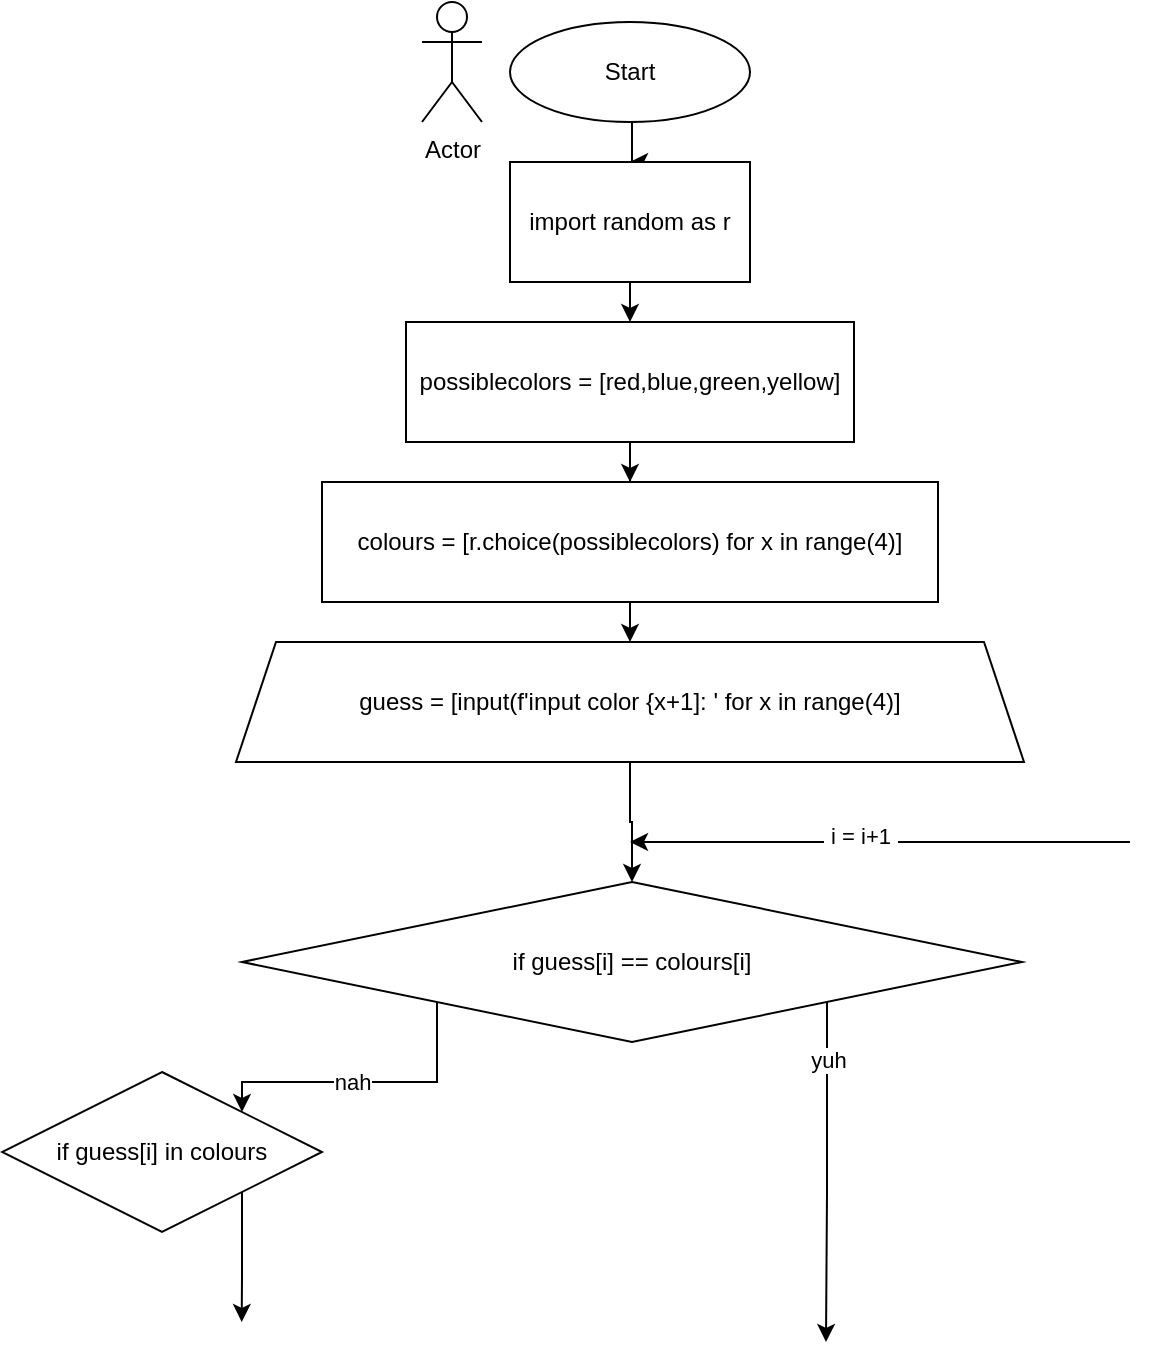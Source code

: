 <mxfile version="24.2.5" type="device">
  <diagram id="C5RBs43oDa-KdzZeNtuy" name="Page-1">
    <mxGraphModel dx="819" dy="426" grid="1" gridSize="10" guides="1" tooltips="1" connect="1" arrows="1" fold="1" page="1" pageScale="1" pageWidth="827" pageHeight="1169" math="0" shadow="0">
      <root>
        <mxCell id="WIyWlLk6GJQsqaUBKTNV-0" />
        <mxCell id="WIyWlLk6GJQsqaUBKTNV-1" parent="WIyWlLk6GJQsqaUBKTNV-0" />
        <mxCell id="YowzJjaFA8yFRqKVJ1UK-1" style="edgeStyle=orthogonalEdgeStyle;rounded=0;orthogonalLoop=1;jettySize=auto;html=1;exitX=0.5;exitY=1;exitDx=0;exitDy=0;entryX=0.5;entryY=0;entryDx=0;entryDy=0;" parent="WIyWlLk6GJQsqaUBKTNV-1" source="YowzJjaFA8yFRqKVJ1UK-0" target="YowzJjaFA8yFRqKVJ1UK-6" edge="1">
          <mxGeometry relative="1" as="geometry">
            <mxPoint x="414" y="110" as="targetPoint" />
            <Array as="points">
              <mxPoint x="414" y="70" />
              <mxPoint x="415" y="70" />
            </Array>
          </mxGeometry>
        </mxCell>
        <mxCell id="YowzJjaFA8yFRqKVJ1UK-0" value="Start" style="ellipse;whiteSpace=wrap;html=1;" parent="WIyWlLk6GJQsqaUBKTNV-1" vertex="1">
          <mxGeometry x="354" y="20" width="120" height="50" as="geometry" />
        </mxCell>
        <mxCell id="YowzJjaFA8yFRqKVJ1UK-4" style="edgeStyle=orthogonalEdgeStyle;rounded=0;orthogonalLoop=1;jettySize=auto;html=1;exitX=0.5;exitY=1;exitDx=0;exitDy=0;" parent="WIyWlLk6GJQsqaUBKTNV-1" source="YowzJjaFA8yFRqKVJ1UK-3" target="YowzJjaFA8yFRqKVJ1UK-5" edge="1">
          <mxGeometry relative="1" as="geometry">
            <mxPoint x="406" y="290" as="targetPoint" />
          </mxGeometry>
        </mxCell>
        <mxCell id="YowzJjaFA8yFRqKVJ1UK-3" value="possiblecolors = [red,blue,green,yellow]" style="rounded=0;whiteSpace=wrap;html=1;" parent="WIyWlLk6GJQsqaUBKTNV-1" vertex="1">
          <mxGeometry x="302" y="170" width="224" height="60" as="geometry" />
        </mxCell>
        <mxCell id="YowzJjaFA8yFRqKVJ1UK-14" style="edgeStyle=orthogonalEdgeStyle;rounded=0;orthogonalLoop=1;jettySize=auto;html=1;exitX=0.5;exitY=1;exitDx=0;exitDy=0;entryX=0.5;entryY=0;entryDx=0;entryDy=0;" parent="WIyWlLk6GJQsqaUBKTNV-1" source="YowzJjaFA8yFRqKVJ1UK-5" target="YowzJjaFA8yFRqKVJ1UK-27" edge="1">
          <mxGeometry relative="1" as="geometry">
            <mxPoint x="413.5" y="330" as="targetPoint" />
          </mxGeometry>
        </mxCell>
        <mxCell id="YowzJjaFA8yFRqKVJ1UK-5" value="colours = [r.choice(possiblecolors) for x in range(4)]" style="rounded=0;whiteSpace=wrap;html=1;" parent="WIyWlLk6GJQsqaUBKTNV-1" vertex="1">
          <mxGeometry x="260" y="250" width="308" height="60" as="geometry" />
        </mxCell>
        <mxCell id="YowzJjaFA8yFRqKVJ1UK-7" style="edgeStyle=orthogonalEdgeStyle;rounded=0;orthogonalLoop=1;jettySize=auto;html=1;exitX=0.5;exitY=1;exitDx=0;exitDy=0;entryX=0.5;entryY=0;entryDx=0;entryDy=0;" parent="WIyWlLk6GJQsqaUBKTNV-1" source="YowzJjaFA8yFRqKVJ1UK-6" target="YowzJjaFA8yFRqKVJ1UK-3" edge="1">
          <mxGeometry relative="1" as="geometry" />
        </mxCell>
        <mxCell id="YowzJjaFA8yFRqKVJ1UK-6" value="import random as r" style="rounded=0;whiteSpace=wrap;html=1;" parent="WIyWlLk6GJQsqaUBKTNV-1" vertex="1">
          <mxGeometry x="354" y="90" width="120" height="60" as="geometry" />
        </mxCell>
        <mxCell id="ouDlS38kTs7-IsqNBu8T-18" style="edgeStyle=orthogonalEdgeStyle;rounded=0;orthogonalLoop=1;jettySize=auto;html=1;exitX=0.5;exitY=1;exitDx=0;exitDy=0;entryX=0.5;entryY=0;entryDx=0;entryDy=0;" edge="1" parent="WIyWlLk6GJQsqaUBKTNV-1" source="YowzJjaFA8yFRqKVJ1UK-27" target="ouDlS38kTs7-IsqNBu8T-4">
          <mxGeometry relative="1" as="geometry" />
        </mxCell>
        <mxCell id="YowzJjaFA8yFRqKVJ1UK-27" value="guess = [input(f&#39;input color {x+1]: &#39; for x in range(4)]" style="shape=trapezoid;perimeter=trapezoidPerimeter;whiteSpace=wrap;html=1;fixedSize=1;" parent="WIyWlLk6GJQsqaUBKTNV-1" vertex="1">
          <mxGeometry x="217" y="330" width="394" height="60" as="geometry" />
        </mxCell>
        <mxCell id="ouDlS38kTs7-IsqNBu8T-3" value="Actor" style="shape=umlActor;verticalLabelPosition=bottom;verticalAlign=top;html=1;outlineConnect=0;" vertex="1" parent="WIyWlLk6GJQsqaUBKTNV-1">
          <mxGeometry x="310" y="10" width="30" height="60" as="geometry" />
        </mxCell>
        <mxCell id="ouDlS38kTs7-IsqNBu8T-5" style="edgeStyle=orthogonalEdgeStyle;rounded=0;orthogonalLoop=1;jettySize=auto;html=1;exitX=1;exitY=1;exitDx=0;exitDy=0;" edge="1" parent="WIyWlLk6GJQsqaUBKTNV-1" source="ouDlS38kTs7-IsqNBu8T-4">
          <mxGeometry relative="1" as="geometry">
            <mxPoint x="512" y="680" as="targetPoint" />
            <Array as="points">
              <mxPoint x="512" y="605" />
              <mxPoint x="512" y="680" />
            </Array>
          </mxGeometry>
        </mxCell>
        <mxCell id="ouDlS38kTs7-IsqNBu8T-10" value="yuh" style="edgeLabel;html=1;align=center;verticalAlign=middle;resizable=0;points=[];" vertex="1" connectable="0" parent="ouDlS38kTs7-IsqNBu8T-5">
          <mxGeometry x="-0.665" relative="1" as="geometry">
            <mxPoint as="offset" />
          </mxGeometry>
        </mxCell>
        <mxCell id="ouDlS38kTs7-IsqNBu8T-11" style="edgeStyle=orthogonalEdgeStyle;rounded=0;orthogonalLoop=1;jettySize=auto;html=1;exitX=0;exitY=1;exitDx=0;exitDy=0;entryX=1;entryY=0;entryDx=0;entryDy=0;" edge="1" parent="WIyWlLk6GJQsqaUBKTNV-1" source="ouDlS38kTs7-IsqNBu8T-4" target="ouDlS38kTs7-IsqNBu8T-13">
          <mxGeometry relative="1" as="geometry">
            <mxPoint x="317.571" y="580" as="targetPoint" />
          </mxGeometry>
        </mxCell>
        <mxCell id="ouDlS38kTs7-IsqNBu8T-12" value="nah" style="edgeLabel;html=1;align=center;verticalAlign=middle;resizable=0;points=[];" vertex="1" connectable="0" parent="ouDlS38kTs7-IsqNBu8T-11">
          <mxGeometry x="0.085" relative="1" as="geometry">
            <mxPoint as="offset" />
          </mxGeometry>
        </mxCell>
        <mxCell id="ouDlS38kTs7-IsqNBu8T-4" value="if guess[i] == colours[i]" style="rhombus;whiteSpace=wrap;html=1;" vertex="1" parent="WIyWlLk6GJQsqaUBKTNV-1">
          <mxGeometry x="220" y="450" width="390" height="80" as="geometry" />
        </mxCell>
        <mxCell id="ouDlS38kTs7-IsqNBu8T-8" value="" style="endArrow=classic;html=1;rounded=0;" edge="1" parent="WIyWlLk6GJQsqaUBKTNV-1">
          <mxGeometry width="50" height="50" relative="1" as="geometry">
            <mxPoint x="664" y="430" as="sourcePoint" />
            <mxPoint x="414" y="430" as="targetPoint" />
          </mxGeometry>
        </mxCell>
        <mxCell id="ouDlS38kTs7-IsqNBu8T-9" value="&amp;nbsp;i = i+1&amp;nbsp;" style="edgeLabel;html=1;align=center;verticalAlign=middle;resizable=0;points=[];rotation=0;" vertex="1" connectable="0" parent="ouDlS38kTs7-IsqNBu8T-8">
          <mxGeometry x="0.078" y="-3" relative="1" as="geometry">
            <mxPoint as="offset" />
          </mxGeometry>
        </mxCell>
        <mxCell id="ouDlS38kTs7-IsqNBu8T-19" style="edgeStyle=orthogonalEdgeStyle;rounded=0;orthogonalLoop=1;jettySize=auto;html=1;exitX=1;exitY=1;exitDx=0;exitDy=0;" edge="1" parent="WIyWlLk6GJQsqaUBKTNV-1" source="ouDlS38kTs7-IsqNBu8T-13">
          <mxGeometry relative="1" as="geometry">
            <mxPoint x="219.857" y="670" as="targetPoint" />
          </mxGeometry>
        </mxCell>
        <mxCell id="ouDlS38kTs7-IsqNBu8T-13" value="if guess[i] in colours" style="rhombus;whiteSpace=wrap;html=1;" vertex="1" parent="WIyWlLk6GJQsqaUBKTNV-1">
          <mxGeometry x="100" y="545" width="160" height="80" as="geometry" />
        </mxCell>
      </root>
    </mxGraphModel>
  </diagram>
</mxfile>
